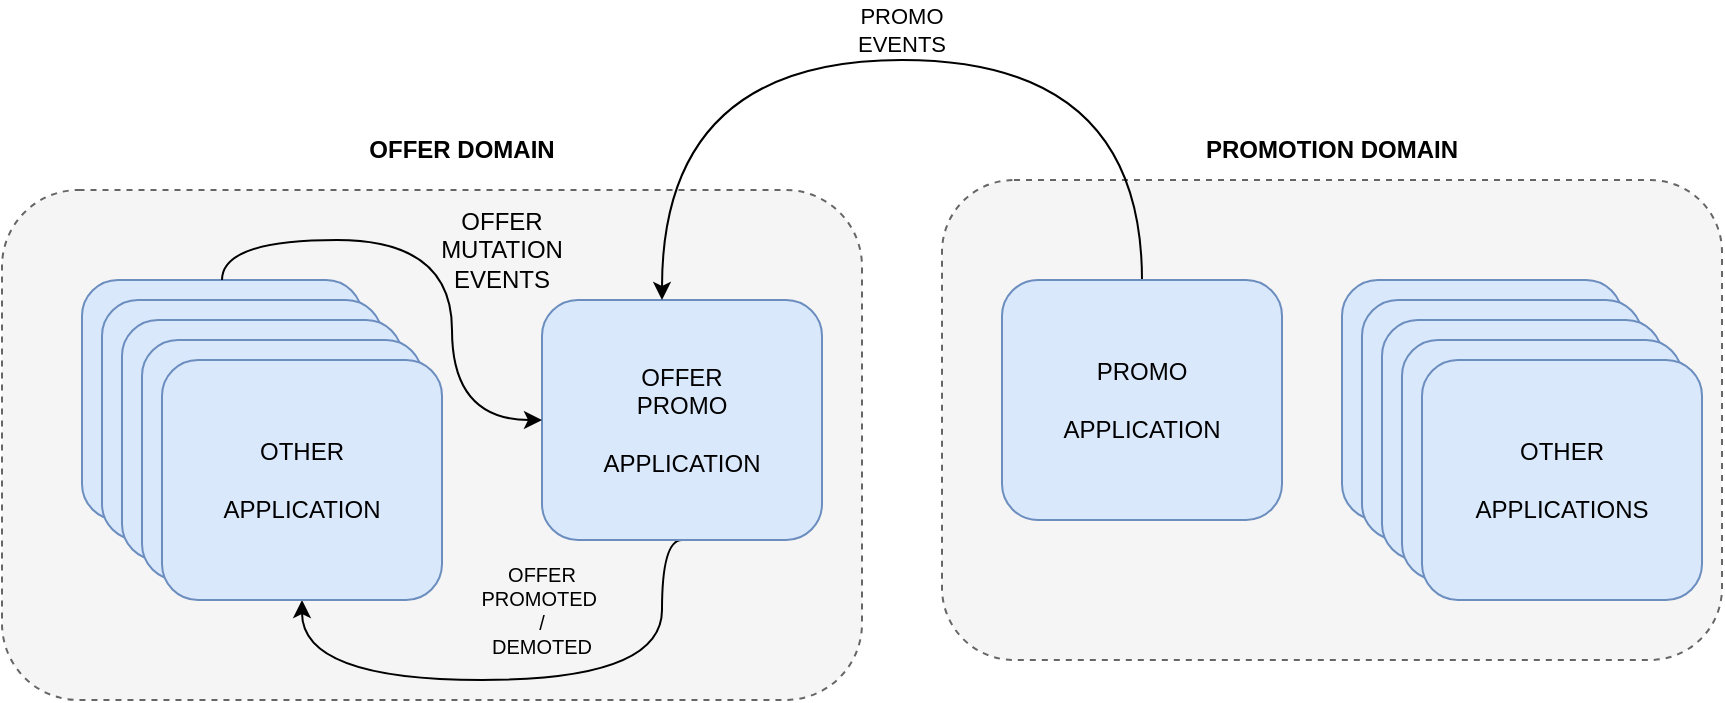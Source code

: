 <mxfile version="19.0.3" type="device"><diagram id="Bz-jpLUbs0rClMtH5pGQ" name="Page-1"><mxGraphModel dx="1186" dy="817" grid="1" gridSize="10" guides="1" tooltips="1" connect="1" arrows="1" fold="1" page="1" pageScale="1" pageWidth="827" pageHeight="1169" math="0" shadow="0"><root><mxCell id="0"/><mxCell id="1" parent="0"/><mxCell id="yMLJje1jHEeWhEBfXN0l-1" value="" style="rounded=1;whiteSpace=wrap;html=1;dashed=1;fillColor=#f5f5f5;fontColor=#333333;strokeColor=#666666;sketch=0;" vertex="1" parent="1"><mxGeometry x="40" y="295" width="430" height="255" as="geometry"/></mxCell><mxCell id="yMLJje1jHEeWhEBfXN0l-2" value="OFFER DOMAIN" style="text;html=1;strokeColor=none;fillColor=none;align=center;verticalAlign=middle;whiteSpace=wrap;rounded=0;dashed=1;fontStyle=1" vertex="1" parent="1"><mxGeometry x="210" y="260" width="120" height="30" as="geometry"/></mxCell><mxCell id="yMLJje1jHEeWhEBfXN0l-3" value="" style="rounded=1;whiteSpace=wrap;html=1;dashed=1;fillColor=#f5f5f5;fontColor=#333333;strokeColor=#666666;sketch=0;" vertex="1" parent="1"><mxGeometry x="510" y="290" width="390" height="240" as="geometry"/></mxCell><mxCell id="yMLJje1jHEeWhEBfXN0l-4" value="PROMOTION DOMAIN" style="text;html=1;strokeColor=none;fillColor=none;align=center;verticalAlign=middle;whiteSpace=wrap;rounded=0;dashed=1;fontStyle=1" vertex="1" parent="1"><mxGeometry x="635" y="260" width="140" height="30" as="geometry"/></mxCell><mxCell id="yMLJje1jHEeWhEBfXN0l-19" value="" style="edgeStyle=orthogonalEdgeStyle;curved=1;rounded=0;orthogonalLoop=1;jettySize=auto;html=1;exitX=0.5;exitY=1;exitDx=0;exitDy=0;entryX=0.5;entryY=1;entryDx=0;entryDy=0;" edge="1" parent="1" source="yMLJje1jHEeWhEBfXN0l-5" target="yMLJje1jHEeWhEBfXN0l-11"><mxGeometry relative="1" as="geometry"><Array as="points"><mxPoint x="370" y="540"/><mxPoint x="190" y="540"/></Array></mxGeometry></mxCell><mxCell id="yMLJje1jHEeWhEBfXN0l-5" value="OFFER&lt;br&gt;PROMO&lt;br&gt;&lt;br&gt;APPLICATION" style="rounded=1;whiteSpace=wrap;html=1;fillColor=#dae8fc;strokeColor=#6c8ebf;sketch=0;glass=0;" vertex="1" parent="1"><mxGeometry x="310" y="350" width="140" height="120" as="geometry"/></mxCell><mxCell id="yMLJje1jHEeWhEBfXN0l-17" value="" style="edgeStyle=orthogonalEdgeStyle;rounded=0;orthogonalLoop=1;jettySize=auto;html=1;curved=1;" edge="1" parent="1" source="yMLJje1jHEeWhEBfXN0l-6" target="yMLJje1jHEeWhEBfXN0l-5"><mxGeometry relative="1" as="geometry"><Array as="points"><mxPoint x="610" y="230"/><mxPoint x="370" y="230"/></Array></mxGeometry></mxCell><mxCell id="yMLJje1jHEeWhEBfXN0l-6" value="PROMO&lt;br&gt;&lt;br&gt;APPLICATION" style="rounded=1;whiteSpace=wrap;html=1;fillColor=#dae8fc;strokeColor=#6c8ebf;sketch=0;glass=0;" vertex="1" parent="1"><mxGeometry x="540" y="340" width="140" height="120" as="geometry"/></mxCell><mxCell id="yMLJje1jHEeWhEBfXN0l-7" value="OTHER&lt;br&gt;OFFER&lt;br&gt;APPLICATION" style="rounded=1;whiteSpace=wrap;html=1;sketch=0;glass=0;fillColor=#dae8fc;strokeColor=#6c8ebf;" vertex="1" parent="1"><mxGeometry x="80" y="340" width="140" height="120" as="geometry"/></mxCell><mxCell id="yMLJje1jHEeWhEBfXN0l-8" value="OTHER&lt;br&gt;OFFER&lt;br&gt;APPLICATION" style="rounded=1;whiteSpace=wrap;html=1;sketch=0;glass=0;fillColor=#dae8fc;strokeColor=#6c8ebf;" vertex="1" parent="1"><mxGeometry x="90" y="350" width="140" height="120" as="geometry"/></mxCell><mxCell id="yMLJje1jHEeWhEBfXN0l-9" value="OTHER&lt;br&gt;OFFER&lt;br&gt;APPLICATION" style="rounded=1;whiteSpace=wrap;html=1;sketch=0;glass=0;fillColor=#dae8fc;strokeColor=#6c8ebf;" vertex="1" parent="1"><mxGeometry x="100" y="360" width="140" height="120" as="geometry"/></mxCell><mxCell id="yMLJje1jHEeWhEBfXN0l-10" value="OTHER&lt;br&gt;OFFER&lt;br&gt;APPLICATION" style="rounded=1;whiteSpace=wrap;html=1;sketch=0;glass=0;fillColor=#dae8fc;strokeColor=#6c8ebf;" vertex="1" parent="1"><mxGeometry x="110" y="370" width="140" height="120" as="geometry"/></mxCell><mxCell id="yMLJje1jHEeWhEBfXN0l-21" value="" style="edgeStyle=orthogonalEdgeStyle;curved=1;rounded=0;orthogonalLoop=1;jettySize=auto;html=1;exitX=0.5;exitY=0;exitDx=0;exitDy=0;" edge="1" parent="1" source="yMLJje1jHEeWhEBfXN0l-7" target="yMLJje1jHEeWhEBfXN0l-5"><mxGeometry relative="1" as="geometry"/></mxCell><mxCell id="yMLJje1jHEeWhEBfXN0l-11" value="OTHER&lt;br&gt;&lt;br&gt;APPLICATION" style="rounded=1;whiteSpace=wrap;html=1;sketch=0;glass=0;fillColor=#dae8fc;strokeColor=#6c8ebf;" vertex="1" parent="1"><mxGeometry x="120" y="380" width="140" height="120" as="geometry"/></mxCell><mxCell id="yMLJje1jHEeWhEBfXN0l-12" value="OTHER&lt;br&gt;OFFER&lt;br&gt;APPLICATION" style="rounded=1;whiteSpace=wrap;html=1;sketch=0;glass=0;fillColor=#dae8fc;strokeColor=#6c8ebf;" vertex="1" parent="1"><mxGeometry x="710" y="340" width="140" height="120" as="geometry"/></mxCell><mxCell id="yMLJje1jHEeWhEBfXN0l-13" value="OTHER&lt;br&gt;OFFER&lt;br&gt;APPLICATION" style="rounded=1;whiteSpace=wrap;html=1;sketch=0;glass=0;fillColor=#dae8fc;strokeColor=#6c8ebf;" vertex="1" parent="1"><mxGeometry x="720" y="350" width="140" height="120" as="geometry"/></mxCell><mxCell id="yMLJje1jHEeWhEBfXN0l-14" value="OTHER&lt;br&gt;OFFER&lt;br&gt;APPLICATION" style="rounded=1;whiteSpace=wrap;html=1;sketch=0;glass=0;fillColor=#dae8fc;strokeColor=#6c8ebf;" vertex="1" parent="1"><mxGeometry x="730" y="360" width="140" height="120" as="geometry"/></mxCell><mxCell id="yMLJje1jHEeWhEBfXN0l-15" value="OTHER&lt;br&gt;OFFER&lt;br&gt;APPLICATION" style="rounded=1;whiteSpace=wrap;html=1;sketch=0;glass=0;fillColor=#dae8fc;strokeColor=#6c8ebf;" vertex="1" parent="1"><mxGeometry x="740" y="370" width="140" height="120" as="geometry"/></mxCell><mxCell id="yMLJje1jHEeWhEBfXN0l-16" value="OTHER&lt;br&gt;&lt;br&gt;APPLICATIONS" style="rounded=1;whiteSpace=wrap;html=1;sketch=0;glass=0;fillColor=#dae8fc;strokeColor=#6c8ebf;" vertex="1" parent="1"><mxGeometry x="750" y="380" width="140" height="120" as="geometry"/></mxCell><mxCell id="yMLJje1jHEeWhEBfXN0l-18" value="PROMO&lt;br style=&quot;font-size: 11px;&quot;&gt;EVENTS" style="text;html=1;strokeColor=none;fillColor=none;align=center;verticalAlign=middle;whiteSpace=wrap;rounded=0;glass=0;sketch=0;fontSize=11;" vertex="1" parent="1"><mxGeometry x="460" y="200" width="60" height="30" as="geometry"/></mxCell><mxCell id="yMLJje1jHEeWhEBfXN0l-20" value="OFFER&lt;br style=&quot;font-size: 10px;&quot;&gt;PROMOTED&amp;nbsp; /&lt;br style=&quot;font-size: 10px;&quot;&gt;DEMOTED" style="text;html=1;strokeColor=none;fillColor=none;align=center;verticalAlign=middle;whiteSpace=wrap;rounded=0;glass=0;sketch=0;fontSize=10;" vertex="1" parent="1"><mxGeometry x="280" y="490" width="60" height="30" as="geometry"/></mxCell><mxCell id="yMLJje1jHEeWhEBfXN0l-22" value="OFFER&lt;br&gt;MUTATION&lt;br&gt;EVENTS" style="text;html=1;strokeColor=none;fillColor=none;align=center;verticalAlign=middle;whiteSpace=wrap;rounded=0;glass=0;sketch=0;" vertex="1" parent="1"><mxGeometry x="260" y="310" width="60" height="30" as="geometry"/></mxCell></root></mxGraphModel></diagram></mxfile>